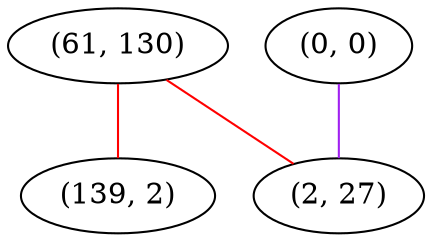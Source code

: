 graph "" {
"(61, 130)";
"(139, 2)";
"(0, 0)";
"(2, 27)";
"(61, 130)" -- "(139, 2)"  [color=red, key=0, weight=1];
"(61, 130)" -- "(2, 27)"  [color=red, key=0, weight=1];
"(0, 0)" -- "(2, 27)"  [color=purple, key=0, weight=4];
}
